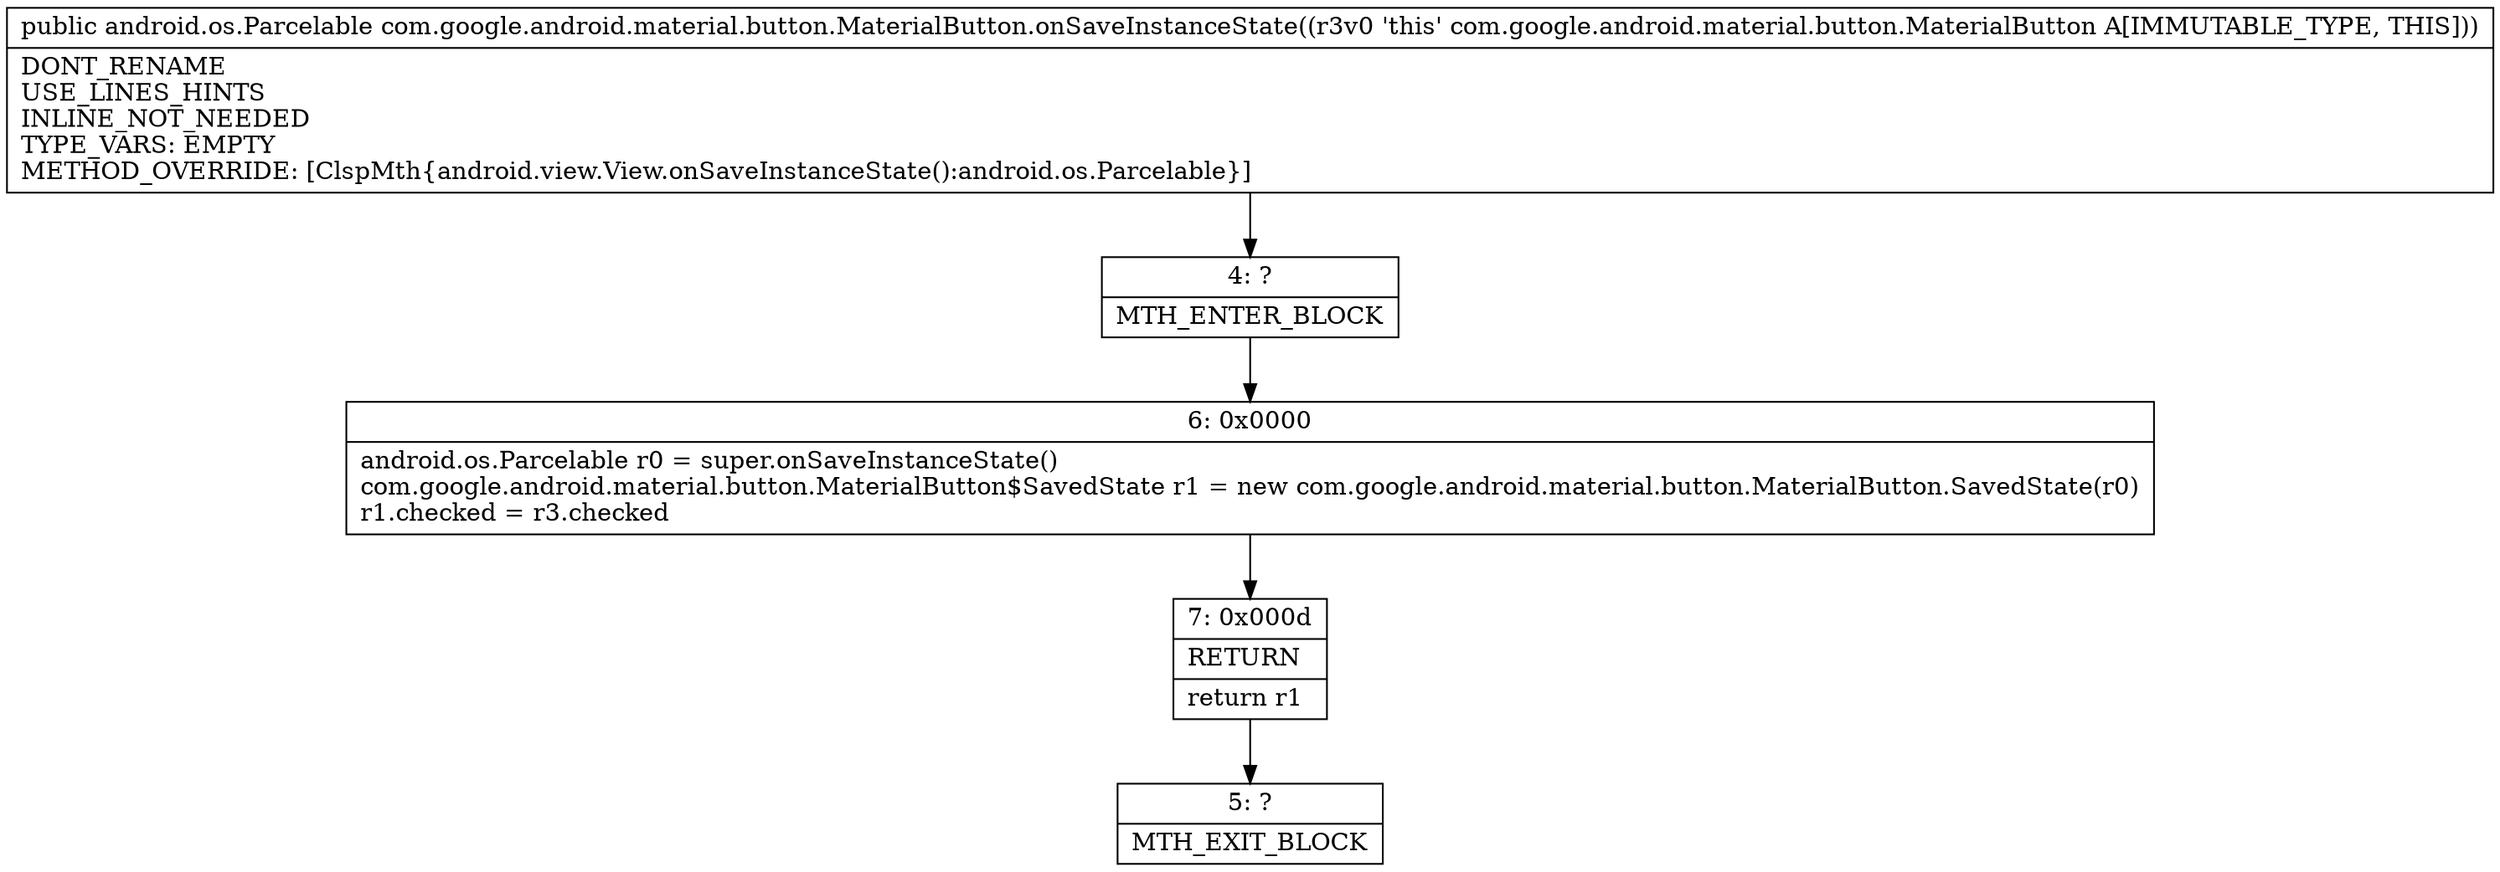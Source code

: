 digraph "CFG forcom.google.android.material.button.MaterialButton.onSaveInstanceState()Landroid\/os\/Parcelable;" {
Node_4 [shape=record,label="{4\:\ ?|MTH_ENTER_BLOCK\l}"];
Node_6 [shape=record,label="{6\:\ 0x0000|android.os.Parcelable r0 = super.onSaveInstanceState()\lcom.google.android.material.button.MaterialButton$SavedState r1 = new com.google.android.material.button.MaterialButton.SavedState(r0)\lr1.checked = r3.checked\l}"];
Node_7 [shape=record,label="{7\:\ 0x000d|RETURN\l|return r1\l}"];
Node_5 [shape=record,label="{5\:\ ?|MTH_EXIT_BLOCK\l}"];
MethodNode[shape=record,label="{public android.os.Parcelable com.google.android.material.button.MaterialButton.onSaveInstanceState((r3v0 'this' com.google.android.material.button.MaterialButton A[IMMUTABLE_TYPE, THIS]))  | DONT_RENAME\lUSE_LINES_HINTS\lINLINE_NOT_NEEDED\lTYPE_VARS: EMPTY\lMETHOD_OVERRIDE: [ClspMth\{android.view.View.onSaveInstanceState():android.os.Parcelable\}]\l}"];
MethodNode -> Node_4;Node_4 -> Node_6;
Node_6 -> Node_7;
Node_7 -> Node_5;
}

